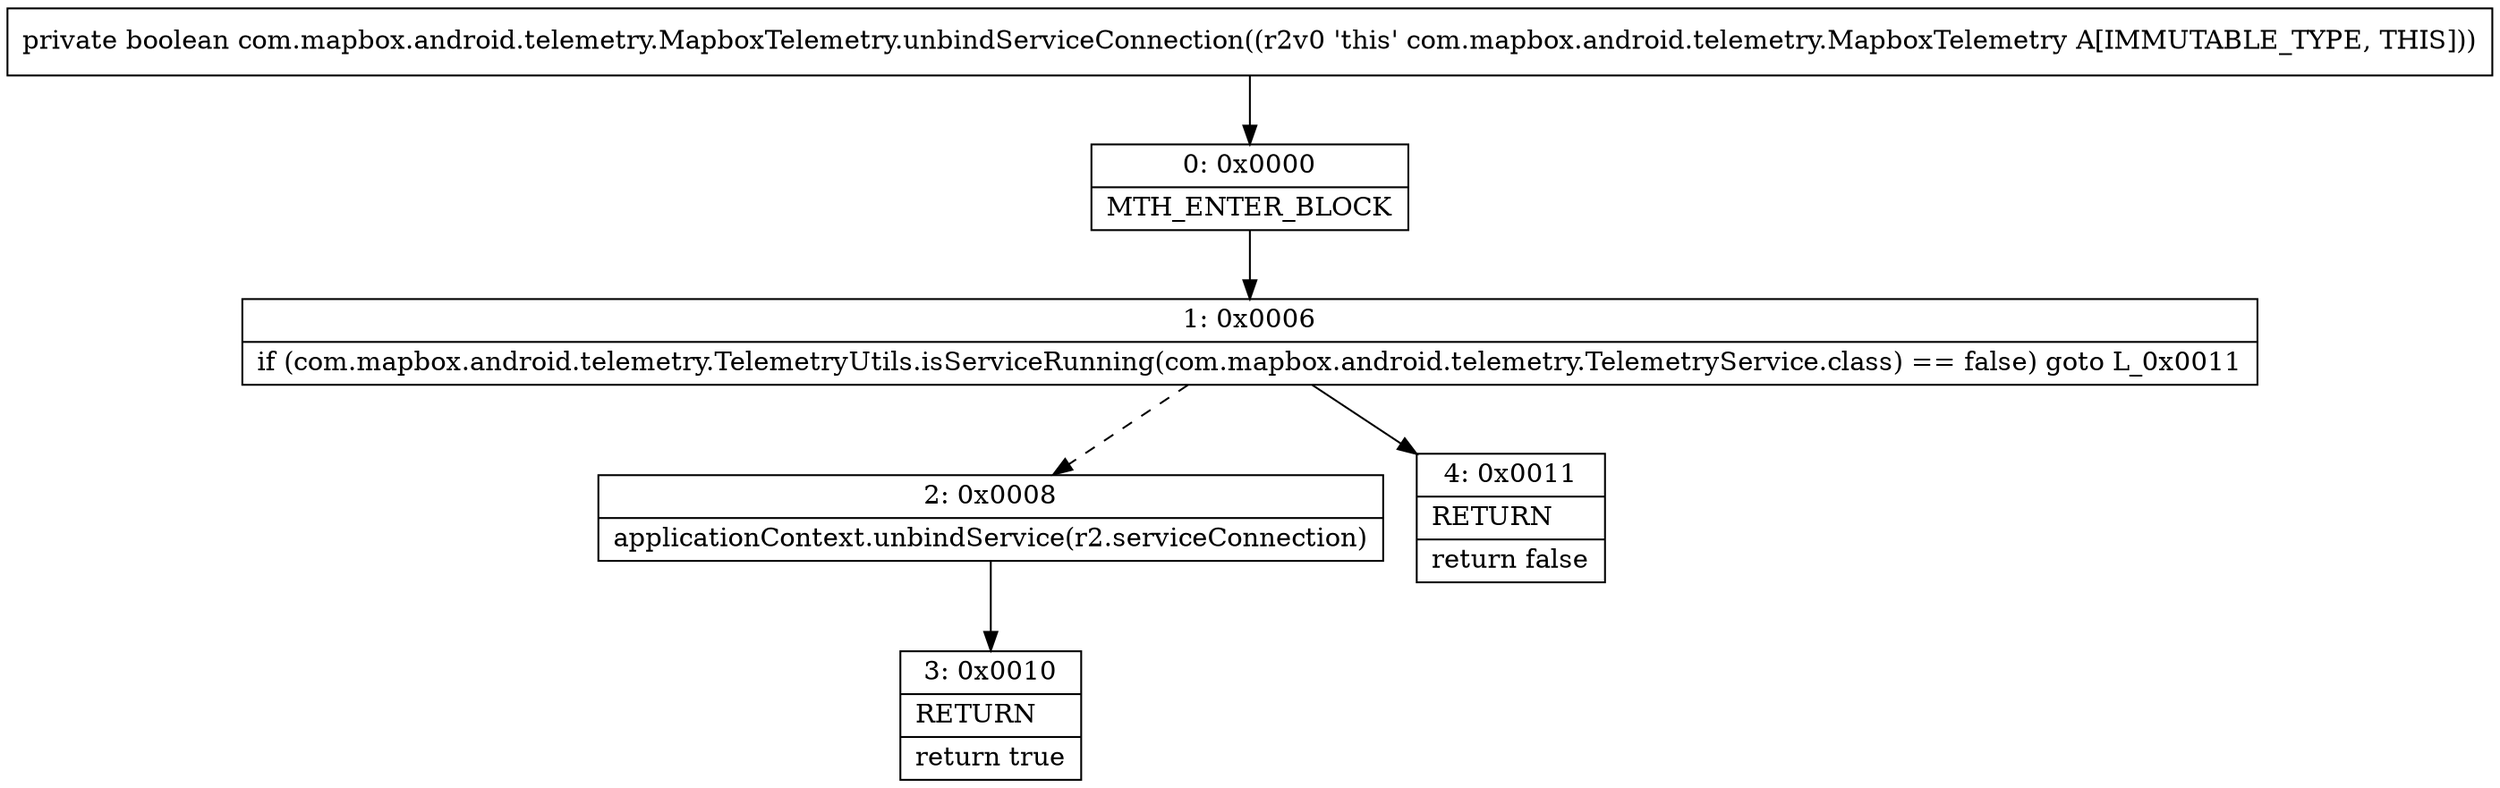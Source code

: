 digraph "CFG forcom.mapbox.android.telemetry.MapboxTelemetry.unbindServiceConnection()Z" {
Node_0 [shape=record,label="{0\:\ 0x0000|MTH_ENTER_BLOCK\l}"];
Node_1 [shape=record,label="{1\:\ 0x0006|if (com.mapbox.android.telemetry.TelemetryUtils.isServiceRunning(com.mapbox.android.telemetry.TelemetryService.class) == false) goto L_0x0011\l}"];
Node_2 [shape=record,label="{2\:\ 0x0008|applicationContext.unbindService(r2.serviceConnection)\l}"];
Node_3 [shape=record,label="{3\:\ 0x0010|RETURN\l|return true\l}"];
Node_4 [shape=record,label="{4\:\ 0x0011|RETURN\l|return false\l}"];
MethodNode[shape=record,label="{private boolean com.mapbox.android.telemetry.MapboxTelemetry.unbindServiceConnection((r2v0 'this' com.mapbox.android.telemetry.MapboxTelemetry A[IMMUTABLE_TYPE, THIS])) }"];
MethodNode -> Node_0;
Node_0 -> Node_1;
Node_1 -> Node_2[style=dashed];
Node_1 -> Node_4;
Node_2 -> Node_3;
}

